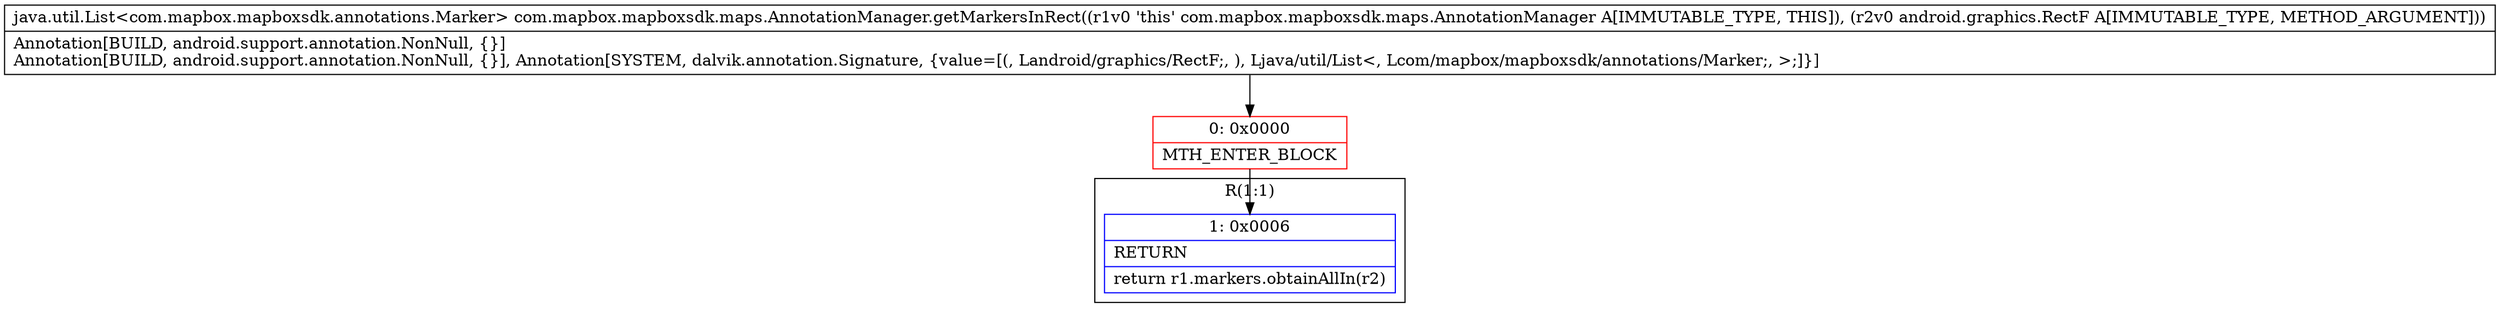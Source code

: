 digraph "CFG forcom.mapbox.mapboxsdk.maps.AnnotationManager.getMarkersInRect(Landroid\/graphics\/RectF;)Ljava\/util\/List;" {
subgraph cluster_Region_1354508790 {
label = "R(1:1)";
node [shape=record,color=blue];
Node_1 [shape=record,label="{1\:\ 0x0006|RETURN\l|return r1.markers.obtainAllIn(r2)\l}"];
}
Node_0 [shape=record,color=red,label="{0\:\ 0x0000|MTH_ENTER_BLOCK\l}"];
MethodNode[shape=record,label="{java.util.List\<com.mapbox.mapboxsdk.annotations.Marker\> com.mapbox.mapboxsdk.maps.AnnotationManager.getMarkersInRect((r1v0 'this' com.mapbox.mapboxsdk.maps.AnnotationManager A[IMMUTABLE_TYPE, THIS]), (r2v0 android.graphics.RectF A[IMMUTABLE_TYPE, METHOD_ARGUMENT]))  | Annotation[BUILD, android.support.annotation.NonNull, \{\}]\lAnnotation[BUILD, android.support.annotation.NonNull, \{\}], Annotation[SYSTEM, dalvik.annotation.Signature, \{value=[(, Landroid\/graphics\/RectF;, ), Ljava\/util\/List\<, Lcom\/mapbox\/mapboxsdk\/annotations\/Marker;, \>;]\}]\l}"];
MethodNode -> Node_0;
Node_0 -> Node_1;
}

